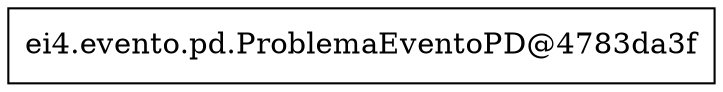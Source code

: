 digraph Solucion {  
 size="100,100"; 
    "ei4.evento.pd.ProblemaEventoPD@4783da3f" [shape=box];
}
